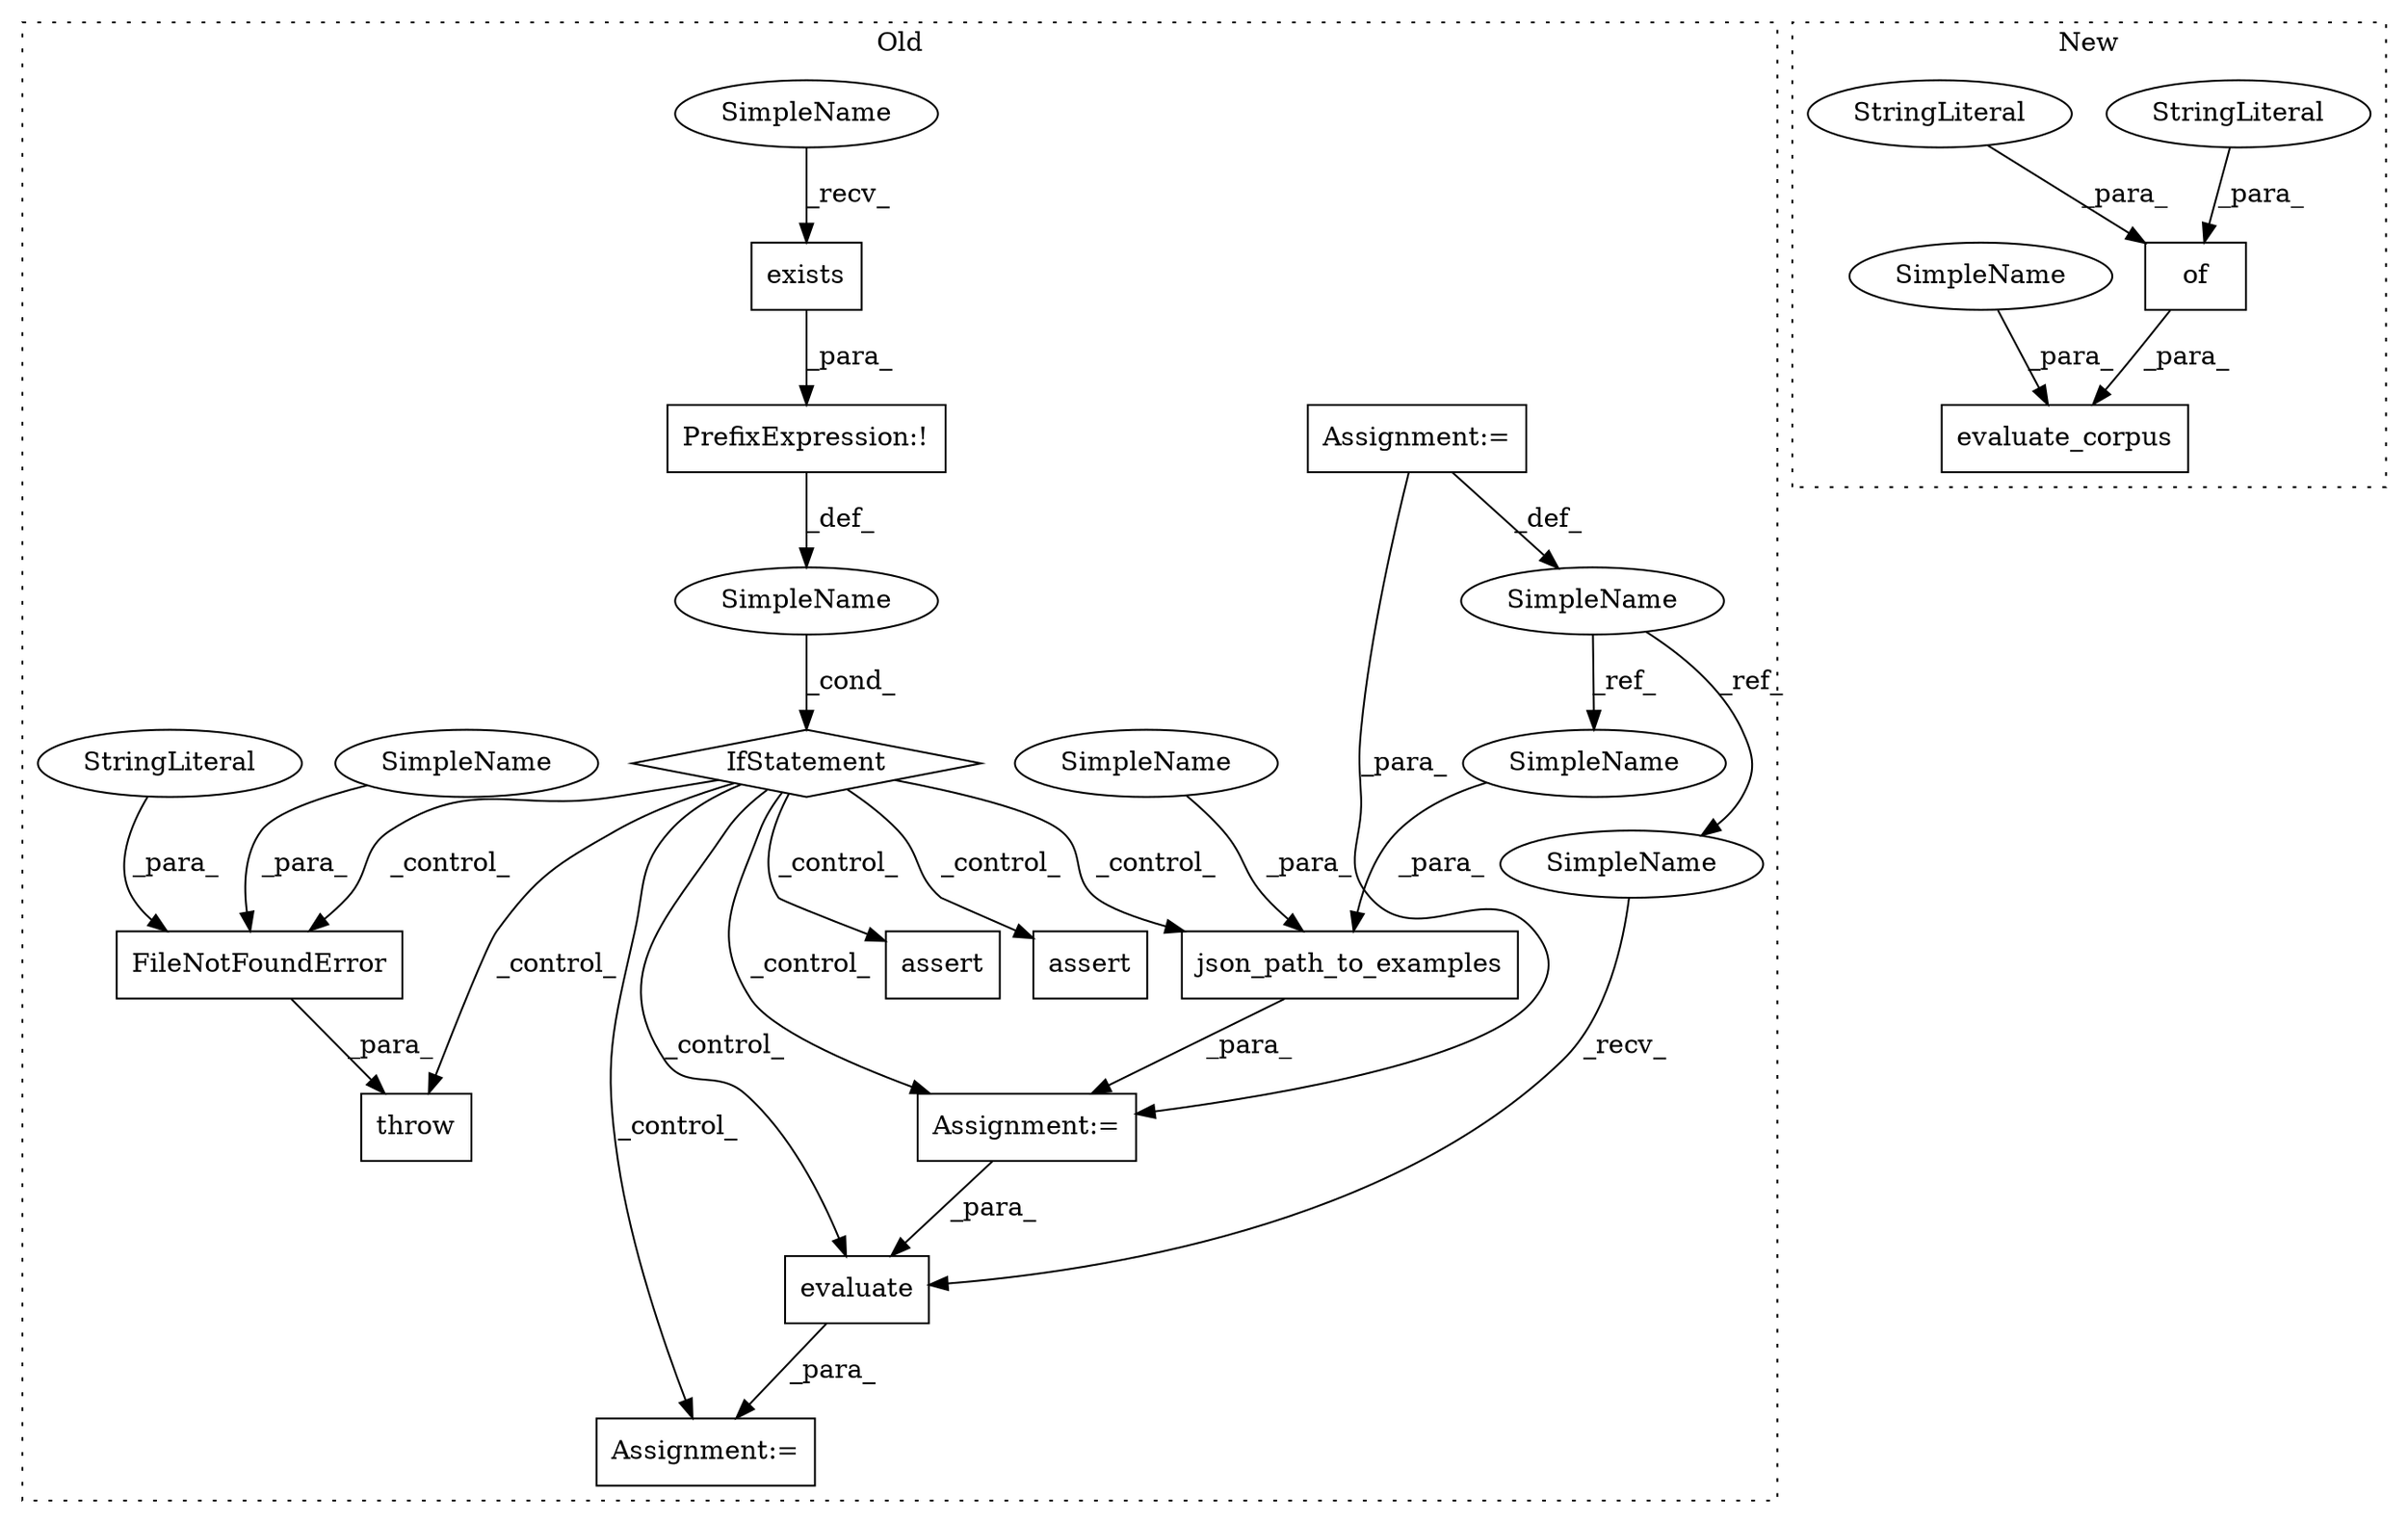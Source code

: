digraph G {
subgraph cluster0 {
1 [label="exists" a="32" s="478" l="8" shape="box"];
3 [label="IfStatement" a="25" s="463,486" l="4,2" shape="diamond"];
4 [label="Assignment:=" a="7" s="623" l="1" shape="box"];
5 [label="SimpleName" a="42" s="" l="" shape="ellipse"];
7 [label="Assignment:=" a="7" s="324" l="3" shape="box"];
8 [label="assert" a="6" s="652" l="7" shape="box"];
9 [label="PrefixExpression:!" a="38" s="467" l="1" shape="box"];
10 [label="throw" a="53" s="496" l="6" shape="box"];
11 [label="FileNotFoundError" a="32" s="502,553" l="18,1" shape="box"];
13 [label="json_path_to_examples" a="32" s="575,610" l="22,1" shape="box"];
14 [label="SimpleName" a="42" s="324" l="3" shape="ellipse"];
15 [label="evaluate" a="32" s="628,645" l="9,1" shape="box"];
16 [label="Assignment:=" a="7" s="574" l="1" shape="box"];
17 [label="StringLiteral" a="45" s="520" l="23" shape="ellipse"];
18 [label="assert" a="6" s="700" l="7" shape="box"];
20 [label="SimpleName" a="42" s="597" l="9" shape="ellipse"];
21 [label="SimpleName" a="42" s="544" l="9" shape="ellipse"];
22 [label="SimpleName" a="42" s="468" l="9" shape="ellipse"];
24 [label="SimpleName" a="42" s="607" l="3" shape="ellipse"];
25 [label="SimpleName" a="42" s="624" l="3" shape="ellipse"];
label = "Old";
style="dotted";
}
subgraph cluster1 {
2 [label="of" a="32" s="444,494" l="3,1" shape="box"];
6 [label="StringLiteral" a="45" s="471" l="9" shape="ellipse"];
12 [label="evaluate_corpus" a="32" s="410,495" l="16,1" shape="box"];
19 [label="StringLiteral" a="45" s="447" l="9" shape="ellipse"];
23 [label="SimpleName" a="42" s="430" l="9" shape="ellipse"];
label = "New";
style="dotted";
}
1 -> 9 [label="_para_"];
2 -> 12 [label="_para_"];
3 -> 4 [label="_control_"];
3 -> 16 [label="_control_"];
3 -> 15 [label="_control_"];
3 -> 11 [label="_control_"];
3 -> 8 [label="_control_"];
3 -> 13 [label="_control_"];
3 -> 10 [label="_control_"];
3 -> 18 [label="_control_"];
5 -> 3 [label="_cond_"];
6 -> 2 [label="_para_"];
7 -> 14 [label="_def_"];
7 -> 16 [label="_para_"];
9 -> 5 [label="_def_"];
11 -> 10 [label="_para_"];
13 -> 16 [label="_para_"];
14 -> 25 [label="_ref_"];
14 -> 24 [label="_ref_"];
15 -> 4 [label="_para_"];
16 -> 15 [label="_para_"];
17 -> 11 [label="_para_"];
19 -> 2 [label="_para_"];
20 -> 13 [label="_para_"];
21 -> 11 [label="_para_"];
22 -> 1 [label="_recv_"];
23 -> 12 [label="_para_"];
24 -> 13 [label="_para_"];
25 -> 15 [label="_recv_"];
}